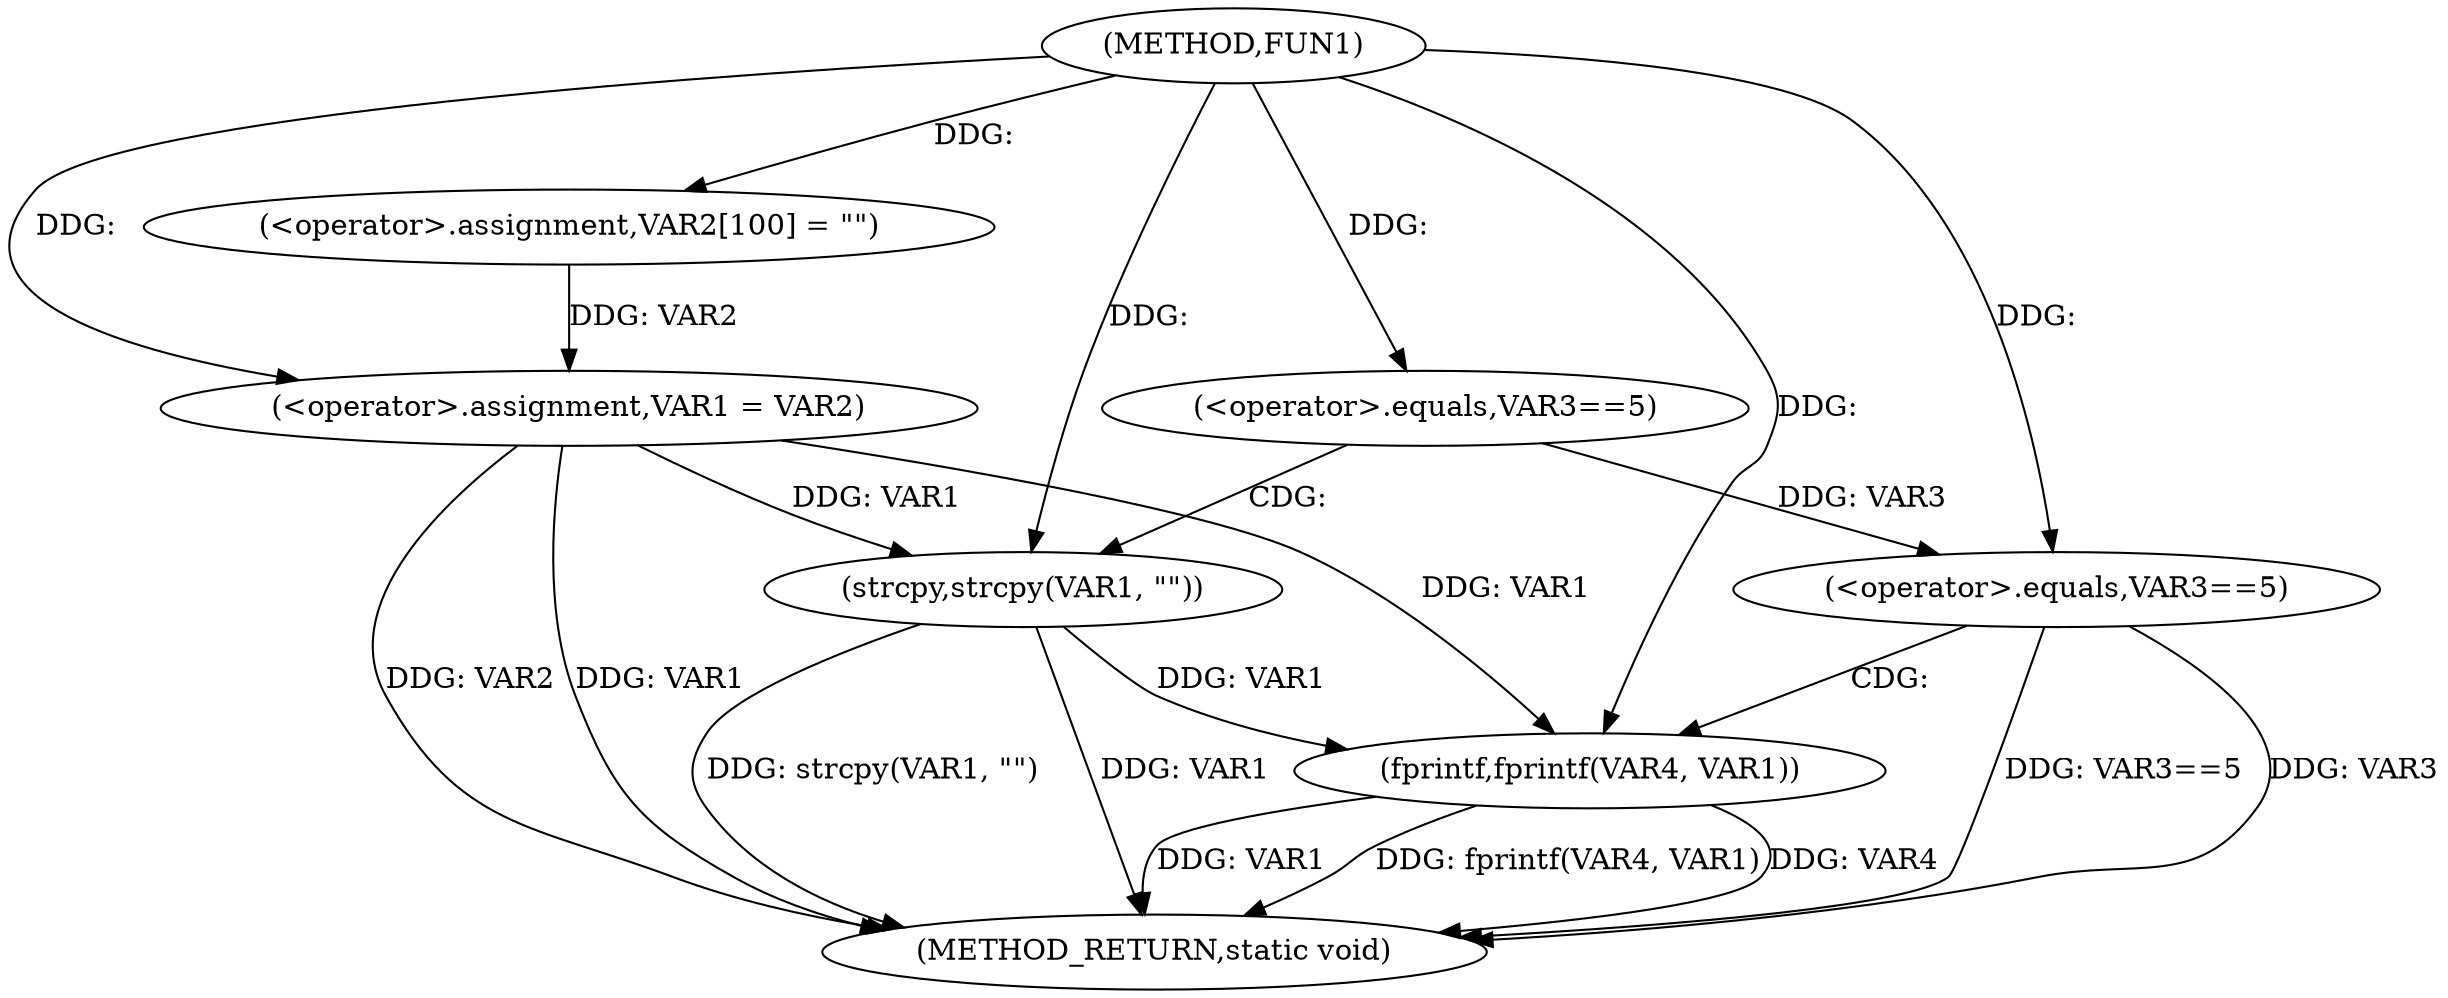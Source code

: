 digraph FUN1 {  
"1000100" [label = "(METHOD,FUN1)" ]
"1000126" [label = "(METHOD_RETURN,static void)" ]
"1000104" [label = "(<operator>.assignment,VAR2[100] = \"\")" ]
"1000107" [label = "(<operator>.assignment,VAR1 = VAR2)" ]
"1000111" [label = "(<operator>.equals,VAR3==5)" ]
"1000115" [label = "(strcpy,strcpy(VAR1, \"\"))" ]
"1000119" [label = "(<operator>.equals,VAR3==5)" ]
"1000123" [label = "(fprintf,fprintf(VAR4, VAR1))" ]
  "1000123" -> "1000126"  [ label = "DDG: VAR1"] 
  "1000107" -> "1000126"  [ label = "DDG: VAR1"] 
  "1000123" -> "1000126"  [ label = "DDG: fprintf(VAR4, VAR1)"] 
  "1000115" -> "1000126"  [ label = "DDG: strcpy(VAR1, \"\")"] 
  "1000119" -> "1000126"  [ label = "DDG: VAR3"] 
  "1000119" -> "1000126"  [ label = "DDG: VAR3==5"] 
  "1000115" -> "1000126"  [ label = "DDG: VAR1"] 
  "1000107" -> "1000126"  [ label = "DDG: VAR2"] 
  "1000123" -> "1000126"  [ label = "DDG: VAR4"] 
  "1000100" -> "1000104"  [ label = "DDG: "] 
  "1000104" -> "1000107"  [ label = "DDG: VAR2"] 
  "1000100" -> "1000107"  [ label = "DDG: "] 
  "1000100" -> "1000111"  [ label = "DDG: "] 
  "1000107" -> "1000115"  [ label = "DDG: VAR1"] 
  "1000100" -> "1000115"  [ label = "DDG: "] 
  "1000111" -> "1000119"  [ label = "DDG: VAR3"] 
  "1000100" -> "1000119"  [ label = "DDG: "] 
  "1000100" -> "1000123"  [ label = "DDG: "] 
  "1000107" -> "1000123"  [ label = "DDG: VAR1"] 
  "1000115" -> "1000123"  [ label = "DDG: VAR1"] 
  "1000111" -> "1000115"  [ label = "CDG: "] 
  "1000119" -> "1000123"  [ label = "CDG: "] 
}
